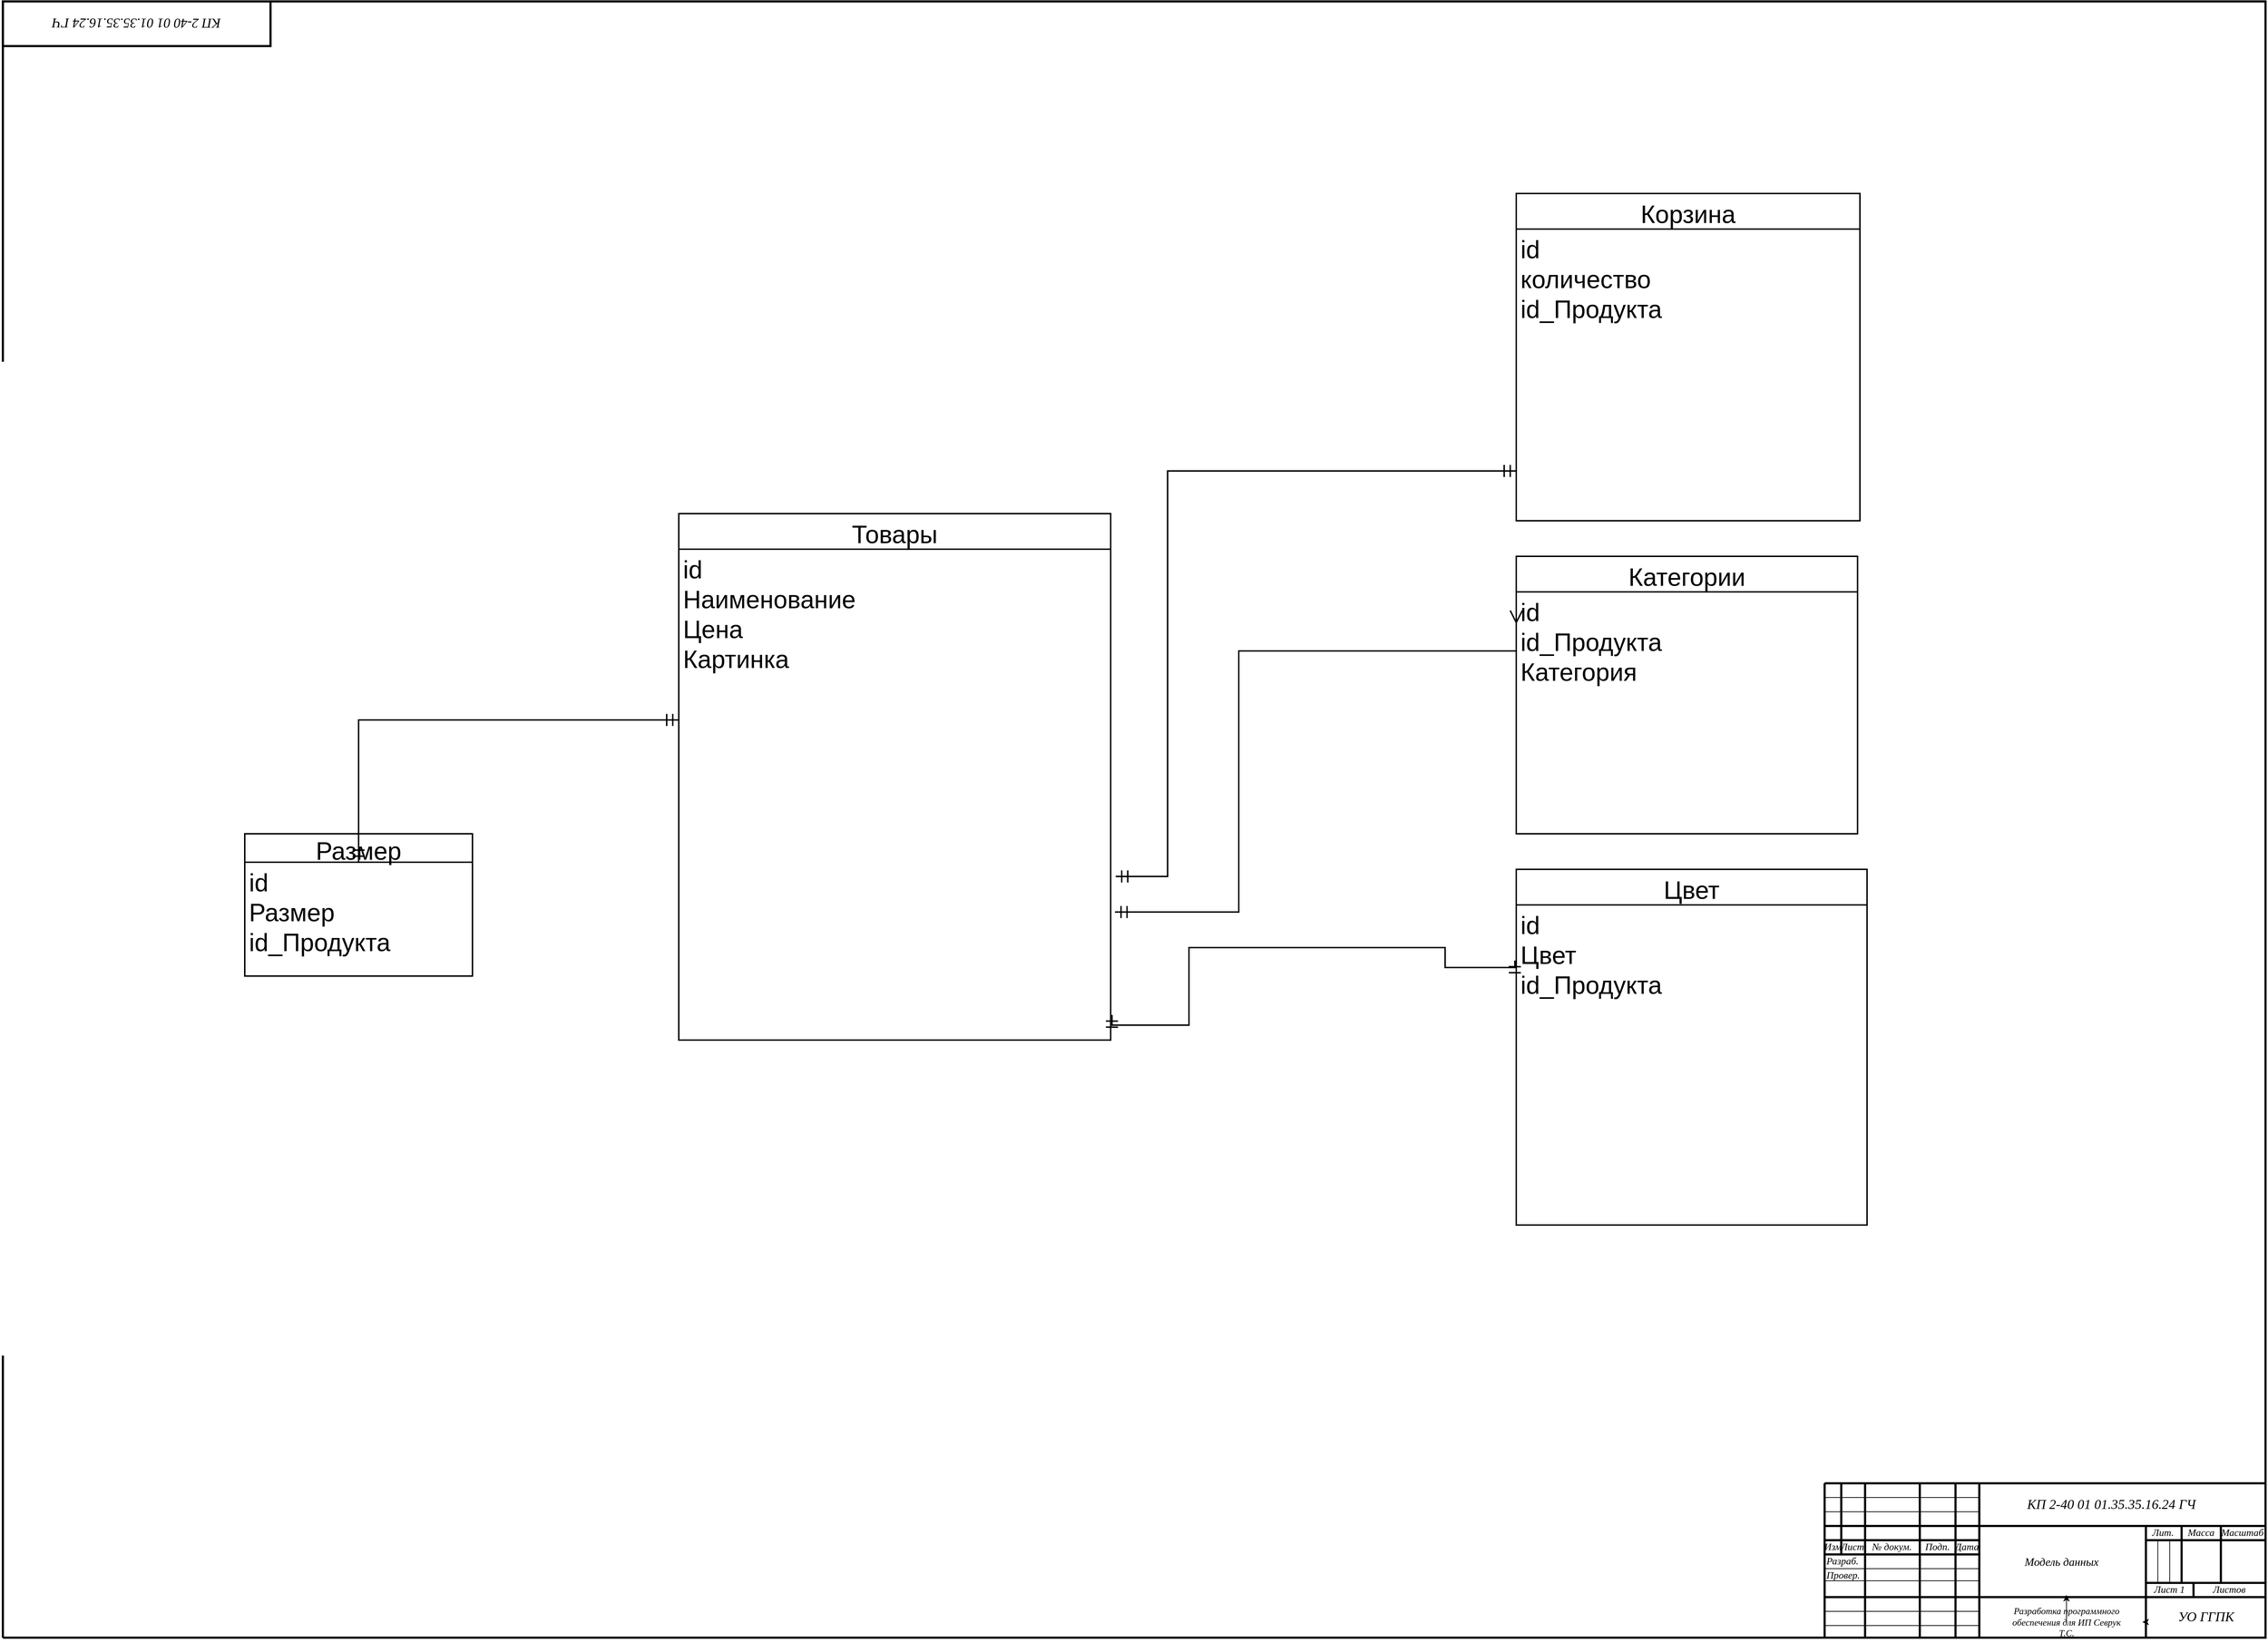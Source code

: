 <mxfile version="24.0.0" type="device">
  <diagram id="_PEk_CUn_BOVteKDAQKi" name="Page-1">
    <mxGraphModel dx="-2127" dy="-1857" grid="1" gridSize="10" guides="1" tooltips="1" connect="0" arrows="1" fold="1" page="1" pageScale="1" pageWidth="3300" pageHeight="2339" math="0" shadow="0">
      <root>
        <mxCell id="0" />
        <mxCell id="1" parent="0" />
        <mxCell id="5gEw2VkLYhCX0uYDMpLy-138" value="" style="verticalAlign=middle;align=center;vsdxID=1;fillColor=none;gradientColor=none;shape=stencil(nZBLDoAgDERP0z3SIyjew0SURgSD+Lu9kMZoXLhwN9O+tukAlrNpJg1SzDH4QW/URgNYgZTkjA4UkwJUgGXng+6DX1zLfmoymdXo17xh5zmRJ6Q42BWCfc2oJfdAr+Yv+AP9Cb7OJ3H/2JG1HNGz/84klThPVCc=);strokeColor=#000000;strokeWidth=3;labelBackgroundColor=none;rounded=0;html=1;whiteSpace=wrap;movable=0;resizable=0;rotatable=0;deletable=0;editable=0;locked=1;connectable=0;" parent="1" vertex="1">
          <mxGeometry x="3400.06" y="2360" width="3179.94" height="2300" as="geometry" />
        </mxCell>
        <mxCell id="5gEw2VkLYhCX0uYDMpLy-129" value="" style="group" parent="1" vertex="1" connectable="0">
          <mxGeometry x="5957" y="4429" width="623" height="237" as="geometry" />
        </mxCell>
        <mxCell id="5gEw2VkLYhCX0uYDMpLy-47" value="&lt;p style=&quot;margin-left: 0 ; margin-right: 0 ; margin-top: 17px ; margin-bottom: 0px ; text-indent: 0 ; direction: ltr&quot;&gt;&lt;font style=&quot;font-size: 19px ; font-family: &amp;quot;isocpeur&amp;quot; ; color: #000000 ; direction: ltr ; letter-spacing: 0px ; line-height: 120% ; opacity: 1&quot;&gt;&lt;i&gt;КП 2-40 01 01&lt;/i&gt;&lt;/font&gt;&lt;font style=&quot;font-size: 19px ; font-family: &amp;quot;isocpeur&amp;quot; ; color: #000000 ; direction: ltr ; letter-spacing: 0px ; line-height: 120% ; opacity: 1&quot;&gt;&lt;i&gt;.3&lt;/i&gt;&lt;/font&gt;&lt;font style=&quot;font-size: 19px ; font-family: &amp;quot;isocpeur&amp;quot; ; color: #000000 ; direction: ltr ; letter-spacing: 0px ; line-height: 120% ; opacity: 1&quot;&gt;&lt;i&gt;5&lt;/i&gt;&lt;/font&gt;&lt;font style=&quot;font-size: 19px ; font-family: &amp;quot;isocpeur&amp;quot; ; color: #000000 ; direction: ltr ; letter-spacing: 0px ; line-height: 120% ; opacity: 1&quot;&gt;&lt;i&gt;.35&lt;/i&gt;&lt;/font&gt;&lt;font style=&quot;font-size: 19px ; font-family: &amp;quot;isocpeur&amp;quot; ; color: #000000 ; direction: ltr ; letter-spacing: 0px ; line-height: 120% ; opacity: 1&quot;&gt;&lt;i&gt;.16&lt;/i&gt;&lt;/font&gt;&lt;font style=&quot;font-size: 19px ; font-family: &amp;quot;isocpeur&amp;quot; ; color: #000000 ; direction: ltr ; letter-spacing: 0px ; line-height: 120% ; opacity: 1&quot;&gt;&lt;i&gt;.24&lt;/i&gt;&lt;/font&gt;&lt;font style=&quot;font-size: 19px ; font-family: &amp;quot;isocpeur&amp;quot; ; color: #000000 ; direction: ltr ; letter-spacing: 0px ; line-height: 120% ; opacity: 1&quot;&gt;&lt;i&gt;&amp;nbsp;ГЧ&lt;br&gt;&lt;/i&gt;&lt;/font&gt;&lt;/p&gt;" style="verticalAlign=middle;align=center;vsdxID=46;fillColor=none;gradientColor=none;shape=stencil(nZBLDoAgDERP0z3SIyjew0SURgSD+Lu9kMZoXLhwN9O+tukAlrNpJg1SzDH4QW/URgNYgZTkjA4UkwJUgGXng+6DX1zLfmoymdXo17xh5zmRJ6Q42BWCfc2oJfdAr+Yv+AP9Cb7OJ3H/2JG1HNGz/84klThPVCc=);strokeColor=none;labelBackgroundColor=none;rounded=0;html=1;whiteSpace=wrap;" parent="5gEw2VkLYhCX0uYDMpLy-129" vertex="1">
          <mxGeometry x="257.56" y="15" width="296.87" height="40" as="geometry" />
        </mxCell>
        <mxCell id="5gEw2VkLYhCX0uYDMpLy-128" value="" style="group" parent="5gEw2VkLYhCX0uYDMpLy-129" vertex="1" connectable="0">
          <mxGeometry y="14" width="623.0" height="223" as="geometry" />
        </mxCell>
        <mxCell id="5gEw2VkLYhCX0uYDMpLy-5" style="vsdxID=2;edgeStyle=none;startArrow=none;endArrow=none;startSize=5;endSize=5;strokeWidth=3;strokeColor=#000000;spacingTop=0;spacingBottom=0;spacingLeft=0;spacingRight=0;verticalAlign=middle;html=1;labelBackgroundColor=none;rounded=0;" parent="5gEw2VkLYhCX0uYDMpLy-128" edge="1">
          <mxGeometry relative="1" as="geometry">
            <Array as="points" />
            <mxPoint x="3.345" y="216" as="sourcePoint" />
            <mxPoint x="3.345" as="targetPoint" />
          </mxGeometry>
        </mxCell>
        <mxCell id="5gEw2VkLYhCX0uYDMpLy-6" style="vsdxID=3;edgeStyle=none;startArrow=none;endArrow=none;startSize=5;endSize=5;strokeWidth=3;strokeColor=#000000;spacingTop=0;spacingBottom=0;spacingLeft=0;spacingRight=0;verticalAlign=middle;html=1;labelBackgroundColor=none;rounded=0;" parent="5gEw2VkLYhCX0uYDMpLy-128" edge="1">
          <mxGeometry relative="1" as="geometry">
            <mxPoint as="offset" />
            <Array as="points" />
            <mxPoint x="3.345" as="sourcePoint" />
            <mxPoint x="622.164" as="targetPoint" />
          </mxGeometry>
        </mxCell>
        <mxCell id="5gEw2VkLYhCX0uYDMpLy-7" style="vsdxID=4;edgeStyle=none;startArrow=none;endArrow=none;startSize=5;endSize=5;strokeWidth=3;strokeColor=#000000;spacingTop=0;spacingBottom=0;spacingLeft=0;spacingRight=0;verticalAlign=middle;html=1;labelBackgroundColor=none;rounded=0;" parent="5gEw2VkLYhCX0uYDMpLy-128" edge="1">
          <mxGeometry relative="1" as="geometry">
            <mxPoint as="offset" />
            <Array as="points" />
            <mxPoint x="3.345" y="60" as="sourcePoint" />
            <mxPoint x="622.164" y="60" as="targetPoint" />
          </mxGeometry>
        </mxCell>
        <mxCell id="5gEw2VkLYhCX0uYDMpLy-8" value="" style="vsdxID=5;edgeStyle=none;startArrow=none;endArrow=none;startSize=5;endSize=5;strokeWidth=3;strokeColor=#000000;spacingTop=0;spacingBottom=0;spacingLeft=0;spacingRight=0;verticalAlign=middle;html=1;labelBackgroundColor=none;rounded=0;align=center;" parent="5gEw2VkLYhCX0uYDMpLy-128" edge="1">
          <mxGeometry relative="1" as="geometry">
            <mxPoint as="offset" />
            <Array as="points" />
            <mxPoint x="3.345" y="160" as="sourcePoint" />
            <mxPoint x="622.164" y="160" as="targetPoint" />
          </mxGeometry>
        </mxCell>
        <mxCell id="5gEw2VkLYhCX0uYDMpLy-9" style="vsdxID=6;edgeStyle=none;startArrow=none;endArrow=none;startSize=5;endSize=5;strokeWidth=3;strokeColor=#000000;spacingTop=0;spacingBottom=0;spacingLeft=0;spacingRight=0;verticalAlign=middle;html=1;labelBackgroundColor=none;rounded=0;" parent="5gEw2VkLYhCX0uYDMpLy-128" edge="1">
          <mxGeometry relative="1" as="geometry">
            <Array as="points" />
            <mxPoint x="60.209" y="216" as="sourcePoint" />
            <mxPoint x="60.209" as="targetPoint" />
          </mxGeometry>
        </mxCell>
        <mxCell id="5gEw2VkLYhCX0uYDMpLy-10" style="vsdxID=7;edgeStyle=none;startArrow=none;endArrow=none;startSize=5;endSize=5;strokeWidth=3;strokeColor=#000000;spacingTop=0;spacingBottom=0;spacingLeft=0;spacingRight=0;verticalAlign=middle;html=1;labelBackgroundColor=none;rounded=0;" parent="5gEw2VkLYhCX0uYDMpLy-128" edge="1">
          <mxGeometry relative="1" as="geometry">
            <Array as="points" />
            <mxPoint x="137.144" y="216" as="sourcePoint" />
            <mxPoint x="137.144" as="targetPoint" />
          </mxGeometry>
        </mxCell>
        <mxCell id="5gEw2VkLYhCX0uYDMpLy-11" style="vsdxID=8;edgeStyle=none;startArrow=none;endArrow=none;startSize=5;endSize=5;strokeWidth=3;strokeColor=#000000;spacingTop=0;spacingBottom=0;spacingLeft=0;spacingRight=0;verticalAlign=middle;html=1;labelBackgroundColor=none;rounded=0;" parent="5gEw2VkLYhCX0uYDMpLy-128" edge="1">
          <mxGeometry relative="1" as="geometry">
            <Array as="points" />
            <mxPoint x="187.318" y="216" as="sourcePoint" />
            <mxPoint x="187.318" as="targetPoint" />
          </mxGeometry>
        </mxCell>
        <mxCell id="5gEw2VkLYhCX0uYDMpLy-12" style="vsdxID=9;edgeStyle=none;startArrow=none;endArrow=none;startSize=5;endSize=5;strokeWidth=3;strokeColor=#000000;spacingTop=0;spacingBottom=0;spacingLeft=0;spacingRight=0;verticalAlign=middle;html=1;labelBackgroundColor=none;rounded=0;" parent="5gEw2VkLYhCX0uYDMpLy-128" edge="1">
          <mxGeometry relative="1" as="geometry">
            <Array as="points" />
            <mxPoint x="220.768" y="216" as="sourcePoint" />
            <mxPoint x="220.768" as="targetPoint" />
          </mxGeometry>
        </mxCell>
        <mxCell id="5gEw2VkLYhCX0uYDMpLy-13" style="vsdxID=10;edgeStyle=none;startArrow=none;endArrow=none;startSize=5;endSize=5;strokeWidth=3;strokeColor=#000000;spacingTop=0;spacingBottom=0;spacingLeft=0;spacingRight=0;verticalAlign=middle;html=1;labelBackgroundColor=none;rounded=0;" parent="5gEw2VkLYhCX0uYDMpLy-128" edge="1">
          <mxGeometry relative="1" as="geometry">
            <Array as="points" />
            <mxPoint x="454.915" y="216" as="sourcePoint" />
            <mxPoint x="454.915" y="60" as="targetPoint" />
          </mxGeometry>
        </mxCell>
        <mxCell id="5gEw2VkLYhCX0uYDMpLy-14" style="vsdxID=11;edgeStyle=none;startArrow=none;endArrow=none;startSize=5;endSize=5;strokeColor=#000000;spacingTop=0;spacingBottom=0;spacingLeft=0;spacingRight=0;verticalAlign=middle;html=1;labelBackgroundColor=none;rounded=0;" parent="5gEw2VkLYhCX0uYDMpLy-128" edge="1">
          <mxGeometry relative="1" as="geometry">
            <Array as="points" />
            <mxPoint x="3.345" y="200" as="sourcePoint" />
            <mxPoint x="220.768" y="200" as="targetPoint" />
          </mxGeometry>
        </mxCell>
        <mxCell id="5gEw2VkLYhCX0uYDMpLy-15" style="vsdxID=12;edgeStyle=none;startArrow=none;endArrow=none;startSize=5;endSize=5;strokeColor=#000000;spacingTop=0;spacingBottom=0;spacingLeft=0;spacingRight=0;verticalAlign=middle;html=1;labelBackgroundColor=none;rounded=0;" parent="5gEw2VkLYhCX0uYDMpLy-128" edge="1">
          <mxGeometry relative="1" as="geometry">
            <Array as="points" />
            <mxPoint x="3.345" y="180" as="sourcePoint" />
            <mxPoint x="220.768" y="180" as="targetPoint" />
          </mxGeometry>
        </mxCell>
        <mxCell id="5gEw2VkLYhCX0uYDMpLy-16" style="vsdxID=13;edgeStyle=none;startArrow=none;endArrow=none;startSize=5;endSize=5;strokeColor=#000000;spacingTop=0;spacingBottom=0;spacingLeft=0;spacingRight=0;verticalAlign=middle;html=1;labelBackgroundColor=none;rounded=0;entryX=-0.001;entryY=0.789;entryDx=0;entryDy=0;entryPerimeter=0;" parent="5gEw2VkLYhCX0uYDMpLy-128" target="5gEw2VkLYhCX0uYDMpLy-51" edge="1">
          <mxGeometry relative="1" as="geometry">
            <Array as="points" />
            <mxPoint x="4.181" y="137" as="sourcePoint" />
            <mxPoint x="224.949" y="138" as="targetPoint" />
          </mxGeometry>
        </mxCell>
        <mxCell id="5gEw2VkLYhCX0uYDMpLy-17" style="vsdxID=14;edgeStyle=none;startArrow=none;endArrow=none;startSize=5;endSize=5;strokeColor=#000000;spacingTop=0;spacingBottom=0;spacingLeft=0;spacingRight=0;verticalAlign=middle;html=1;labelBackgroundColor=none;rounded=0;" parent="5gEw2VkLYhCX0uYDMpLy-128" edge="1">
          <mxGeometry relative="1" as="geometry">
            <Array as="points" />
            <mxPoint x="3.345" y="120" as="sourcePoint" />
            <mxPoint x="220.768" y="120" as="targetPoint" />
          </mxGeometry>
        </mxCell>
        <mxCell id="5gEw2VkLYhCX0uYDMpLy-18" style="vsdxID=15;edgeStyle=none;startArrow=none;endArrow=none;startSize=5;endSize=5;strokeWidth=3;strokeColor=#000000;spacingTop=0;spacingBottom=0;spacingLeft=0;spacingRight=0;verticalAlign=middle;html=1;labelBackgroundColor=none;rounded=0;" parent="5gEw2VkLYhCX0uYDMpLy-128" edge="1">
          <mxGeometry relative="1" as="geometry">
            <Array as="points" />
            <mxPoint x="3.345" y="100" as="sourcePoint" />
            <mxPoint x="220.768" y="100" as="targetPoint" />
          </mxGeometry>
        </mxCell>
        <mxCell id="5gEw2VkLYhCX0uYDMpLy-19" style="vsdxID=16;edgeStyle=none;startArrow=none;endArrow=none;startSize=5;endSize=5;strokeWidth=3;strokeColor=#000000;spacingTop=0;spacingBottom=0;spacingLeft=0;spacingRight=0;verticalAlign=middle;html=1;labelBackgroundColor=none;rounded=0;" parent="5gEw2VkLYhCX0uYDMpLy-128" edge="1">
          <mxGeometry relative="1" as="geometry">
            <Array as="points" />
            <mxPoint x="3.345" y="80" as="sourcePoint" />
            <mxPoint x="220.768" y="80" as="targetPoint" />
          </mxGeometry>
        </mxCell>
        <mxCell id="5gEw2VkLYhCX0uYDMpLy-20" style="vsdxID=17;edgeStyle=none;startArrow=none;endArrow=none;startSize=5;endSize=5;strokeColor=#000000;spacingTop=0;spacingBottom=0;spacingLeft=0;spacingRight=0;verticalAlign=middle;html=1;labelBackgroundColor=none;rounded=0;" parent="5gEw2VkLYhCX0uYDMpLy-128" edge="1">
          <mxGeometry relative="1" as="geometry">
            <Array as="points" />
            <mxPoint x="3.345" y="40" as="sourcePoint" />
            <mxPoint x="220.768" y="40" as="targetPoint" />
          </mxGeometry>
        </mxCell>
        <mxCell id="5gEw2VkLYhCX0uYDMpLy-21" style="vsdxID=18;edgeStyle=none;startArrow=none;endArrow=none;startSize=5;endSize=5;strokeColor=#000000;spacingTop=0;spacingBottom=0;spacingLeft=0;spacingRight=0;verticalAlign=middle;html=1;labelBackgroundColor=none;rounded=0;" parent="5gEw2VkLYhCX0uYDMpLy-128" edge="1">
          <mxGeometry relative="1" as="geometry">
            <Array as="points" />
            <mxPoint x="3.345" y="20" as="sourcePoint" />
            <mxPoint x="220.768" y="20" as="targetPoint" />
          </mxGeometry>
        </mxCell>
        <mxCell id="5gEw2VkLYhCX0uYDMpLy-22" style="vsdxID=19;edgeStyle=none;startArrow=none;endArrow=none;startSize=5;endSize=5;strokeWidth=3;strokeColor=#000000;spacingTop=0;spacingBottom=0;spacingLeft=0;spacingRight=0;verticalAlign=middle;html=1;labelBackgroundColor=none;rounded=0;" parent="5gEw2VkLYhCX0uYDMpLy-128" edge="1">
          <mxGeometry relative="1" as="geometry">
            <Array as="points" />
            <mxPoint x="26.76" as="sourcePoint" />
            <mxPoint x="26.76" y="100" as="targetPoint" />
          </mxGeometry>
        </mxCell>
        <mxCell id="5gEw2VkLYhCX0uYDMpLy-23" style="vsdxID=20;edgeStyle=none;startArrow=none;endArrow=none;startSize=5;endSize=5;strokeWidth=3;strokeColor=#000000;spacingTop=0;spacingBottom=0;spacingLeft=0;spacingRight=0;verticalAlign=middle;html=1;labelBackgroundColor=none;rounded=0;" parent="5gEw2VkLYhCX0uYDMpLy-128" edge="1">
          <mxGeometry relative="1" as="geometry">
            <mxPoint as="offset" />
            <Array as="points" />
            <mxPoint x="454.915" y="140" as="sourcePoint" />
            <mxPoint x="622.164" y="140" as="targetPoint" />
          </mxGeometry>
        </mxCell>
        <mxCell id="5gEw2VkLYhCX0uYDMpLy-24" style="vsdxID=21;edgeStyle=none;startArrow=none;endArrow=none;startSize=5;endSize=5;strokeWidth=3;strokeColor=#000000;spacingTop=0;spacingBottom=0;spacingLeft=0;spacingRight=0;verticalAlign=middle;html=1;labelBackgroundColor=none;rounded=0;" parent="5gEw2VkLYhCX0uYDMpLy-128" edge="1">
          <mxGeometry relative="1" as="geometry">
            <mxPoint as="offset" />
            <Array as="points" />
            <mxPoint x="454.915" y="80" as="sourcePoint" />
            <mxPoint x="622.164" y="80" as="targetPoint" />
          </mxGeometry>
        </mxCell>
        <mxCell id="5gEw2VkLYhCX0uYDMpLy-25" style="vsdxID=22;edgeStyle=none;startArrow=none;endArrow=none;startSize=5;endSize=5;strokeColor=#000000;spacingTop=0;spacingBottom=0;spacingLeft=0;spacingRight=0;verticalAlign=middle;html=1;labelBackgroundColor=none;rounded=0;" parent="5gEw2VkLYhCX0uYDMpLy-128" edge="1">
          <mxGeometry relative="1" as="geometry">
            <Array as="points" />
            <mxPoint x="471.64" y="80" as="sourcePoint" />
            <mxPoint x="471.64" y="140" as="targetPoint" />
          </mxGeometry>
        </mxCell>
        <mxCell id="5gEw2VkLYhCX0uYDMpLy-26" style="vsdxID=23;edgeStyle=none;startArrow=none;endArrow=none;startSize=5;endSize=5;strokeColor=#000000;spacingTop=0;spacingBottom=0;spacingLeft=0;spacingRight=0;verticalAlign=middle;html=1;labelBackgroundColor=none;rounded=0;" parent="5gEw2VkLYhCX0uYDMpLy-128" edge="1">
          <mxGeometry relative="1" as="geometry">
            <Array as="points" />
            <mxPoint x="488.365" y="80" as="sourcePoint" />
            <mxPoint x="488.365" y="140" as="targetPoint" />
          </mxGeometry>
        </mxCell>
        <mxCell id="5gEw2VkLYhCX0uYDMpLy-27" style="vsdxID=24;edgeStyle=none;startArrow=none;endArrow=none;startSize=5;endSize=5;strokeWidth=3;strokeColor=#000000;spacingTop=0;spacingBottom=0;spacingLeft=0;spacingRight=0;verticalAlign=middle;html=1;labelBackgroundColor=none;rounded=0;" parent="5gEw2VkLYhCX0uYDMpLy-128" edge="1">
          <mxGeometry relative="1" as="geometry">
            <Array as="points" />
            <mxPoint x="505.09" y="60" as="sourcePoint" />
            <mxPoint x="505.09" y="140" as="targetPoint" />
          </mxGeometry>
        </mxCell>
        <mxCell id="5gEw2VkLYhCX0uYDMpLy-28" style="vsdxID=25;edgeStyle=none;startArrow=none;endArrow=none;startSize=5;endSize=5;strokeWidth=3;strokeColor=#000000;spacingTop=0;spacingBottom=0;spacingLeft=0;spacingRight=0;verticalAlign=middle;html=1;labelBackgroundColor=none;rounded=0;" parent="5gEw2VkLYhCX0uYDMpLy-128" edge="1">
          <mxGeometry relative="1" as="geometry">
            <Array as="points" />
            <mxPoint x="560.282" y="60" as="sourcePoint" />
            <mxPoint x="560.282" y="140" as="targetPoint" />
          </mxGeometry>
        </mxCell>
        <mxCell id="5gEw2VkLYhCX0uYDMpLy-29" style="vsdxID=26;edgeStyle=none;startArrow=none;endArrow=none;startSize=5;endSize=5;strokeWidth=3;strokeColor=#000000;spacingTop=0;spacingBottom=0;spacingLeft=0;spacingRight=0;verticalAlign=middle;html=1;labelBackgroundColor=none;rounded=0;" parent="5gEw2VkLYhCX0uYDMpLy-128" edge="1">
          <mxGeometry relative="1" as="geometry">
            <Array as="points" />
            <mxPoint x="521.815" y="140" as="sourcePoint" />
            <mxPoint x="521.815" y="160" as="targetPoint" />
          </mxGeometry>
        </mxCell>
        <mxCell id="5gEw2VkLYhCX0uYDMpLy-30" value="&lt;p style=&quot;margin-left: 0 ; margin-right: 0 ; margin-top: 0px ; margin-bottom: 0px ; text-indent: 0 ; direction: ltr&quot;&gt;&lt;font style=&quot;font-size: 14px ; font-family: &amp;#34;isocpeur&amp;#34; ; color: #000000 ; direction: ltr ; letter-spacing: 0px ; line-height: 120% ; opacity: 1&quot;&gt;&lt;i&gt;&lt;br&gt;&lt;/i&gt;&lt;/font&gt;&lt;/p&gt;" style="verticalAlign=middle;align=left;vsdxID=27;fillColor=none;gradientColor=none;strokeColor=none;labelBackgroundColor=none;rounded=0;html=1;whiteSpace=wrap;" parent="5gEw2VkLYhCX0uYDMpLy-128" vertex="1">
          <mxGeometry x="0.836" y="181" width="66.063" height="19" as="geometry" />
        </mxCell>
        <mxCell id="5gEw2VkLYhCX0uYDMpLy-31" value="&lt;p style=&quot;margin-left: 0 ; margin-right: 0 ; margin-top: 0px ; margin-bottom: 0px ; text-indent: 0 ; direction: ltr&quot;&gt;&lt;font style=&quot;font-size: 14px ; font-family: &amp;#34;isocpeur&amp;#34; ; color: #000000 ; direction: ltr ; letter-spacing: 0px ; line-height: 120% ; opacity: 1&quot;&gt;&lt;i&gt;&lt;br&gt;&lt;/i&gt;&lt;/font&gt;&lt;/p&gt;" style="verticalAlign=middle;align=left;vsdxID=28;fillColor=none;gradientColor=none;strokeColor=none;labelBackgroundColor=none;rounded=0;html=1;whiteSpace=wrap;" parent="5gEw2VkLYhCX0uYDMpLy-128" vertex="1">
          <mxGeometry x="0.836" y="200" width="54.356" height="19" as="geometry" />
        </mxCell>
        <mxCell id="5gEw2VkLYhCX0uYDMpLy-32" value="&lt;p style=&quot;margin-left: 0 ; margin-right: 0 ; margin-top: 0px ; margin-bottom: 0px ; text-indent: 0 ; direction: ltr&quot;&gt;&lt;font style=&quot;font-size: 14px ; font-family: &amp;#34;isocpeur&amp;#34; ; color: #000000 ; direction: ltr ; letter-spacing: 0px ; line-height: 120% ; opacity: 1&quot;&gt;&lt;i&gt;&lt;br&gt;&lt;/i&gt;&lt;/font&gt;&lt;/p&gt;" style="verticalAlign=middle;align=left;vsdxID=29;fillColor=none;gradientColor=none;strokeColor=none;labelBackgroundColor=none;rounded=0;html=1;whiteSpace=wrap;" parent="5gEw2VkLYhCX0uYDMpLy-128" vertex="1">
          <mxGeometry y="139" width="63.554" height="18" as="geometry" />
        </mxCell>
        <mxCell id="5gEw2VkLYhCX0uYDMpLy-33" value="&lt;p style=&quot;align:left;margin-left:0;margin-right:0;margin-top:0px;margin-bottom:0px;text-indent:0;valign:middle;direction:ltr;&quot;&gt;&lt;font style=&quot;font-size:14px;font-family:ISOCPEUR;color:#000000;direction:ltr;letter-spacing:0px;line-height:120%;opacity:1&quot;&gt;&lt;i&gt;Провер.&lt;br/&gt;&lt;/i&gt;&lt;/font&gt;&lt;/p&gt;" style="verticalAlign=middle;align=left;vsdxID=30;fillColor=none;gradientColor=none;strokeColor=none;labelBackgroundColor=none;rounded=0;html=1;whiteSpace=wrap;" parent="5gEw2VkLYhCX0uYDMpLy-128" vertex="1">
          <mxGeometry x="4.181" y="120" width="57.701" height="19" as="geometry" />
        </mxCell>
        <mxCell id="5gEw2VkLYhCX0uYDMpLy-34" value="&lt;p style=&quot;align:left;margin-left:0;margin-right:0;margin-top:0px;margin-bottom:0px;text-indent:0;valign:middle;direction:ltr;&quot;&gt;&lt;font style=&quot;font-size:14px;font-family:ISOCPEUR;color:#000000;direction:ltr;letter-spacing:0px;line-height:120%;opacity:1&quot;&gt;&lt;i&gt;Разраб.&lt;br/&gt;&lt;/i&gt;&lt;/font&gt;&lt;/p&gt;" style="verticalAlign=middle;align=left;vsdxID=31;fillColor=none;gradientColor=none;strokeColor=none;labelBackgroundColor=none;rounded=0;html=1;whiteSpace=wrap;" parent="5gEw2VkLYhCX0uYDMpLy-128" vertex="1">
          <mxGeometry x="4.181" y="101" width="57.701" height="17" as="geometry" />
        </mxCell>
        <mxCell id="5gEw2VkLYhCX0uYDMpLy-35" value="&lt;p style=&quot;align:center;margin-left:0;margin-right:0;margin-top:0px;margin-bottom:0px;text-indent:0;valign:middle;direction:ltr;&quot;&gt;&lt;font style=&quot;font-size:14px;font-family:ISOCPEUR;color:#000000;direction:ltr;letter-spacing:0px;line-height:120%;opacity:1&quot;&gt;&lt;i&gt;Изм&lt;br/&gt;&lt;/i&gt;&lt;/font&gt;&lt;/p&gt;" style="verticalAlign=middle;align=center;vsdxID=32;fillColor=none;gradientColor=none;strokeColor=none;labelBackgroundColor=none;rounded=0;html=1;whiteSpace=wrap;" parent="5gEw2VkLYhCX0uYDMpLy-128" vertex="1">
          <mxGeometry y="81" width="30.105" height="17" as="geometry" />
        </mxCell>
        <mxCell id="5gEw2VkLYhCX0uYDMpLy-36" value="&lt;p style=&quot;align:center;margin-left:0;margin-right:0;margin-top:0px;margin-bottom:0px;text-indent:0;valign:middle;direction:ltr;&quot;&gt;&lt;font style=&quot;font-size:14px;font-family:ISOCPEUR;color:#000000;direction:ltr;letter-spacing:0px;line-height:120%;opacity:1&quot;&gt;&lt;i&gt;Лист&lt;br/&gt;&lt;/i&gt;&lt;/font&gt;&lt;/p&gt;" style="verticalAlign=middle;align=center;vsdxID=33;fillColor=none;gradientColor=none;strokeColor=none;labelBackgroundColor=none;rounded=0;html=1;whiteSpace=wrap;" parent="5gEw2VkLYhCX0uYDMpLy-128" vertex="1">
          <mxGeometry x="25.087" y="81" width="35.122" height="17" as="geometry" />
        </mxCell>
        <mxCell id="5gEw2VkLYhCX0uYDMpLy-37" value="&lt;p style=&quot;align:center;margin-left:0;margin-right:0;margin-top:0px;margin-bottom:0px;text-indent:0;valign:middle;direction:ltr;&quot;&gt;&lt;font style=&quot;font-size:14px;font-family:ISOCPEUR;color:#000000;direction:ltr;letter-spacing:0px;line-height:120%;opacity:1&quot;&gt;&lt;i&gt;№ докум.&lt;br/&gt;&lt;/i&gt;&lt;/font&gt;&lt;/p&gt;" style="verticalAlign=middle;align=center;vsdxID=34;fillColor=none;gradientColor=none;strokeColor=none;labelBackgroundColor=none;rounded=0;html=1;whiteSpace=wrap;" parent="5gEw2VkLYhCX0uYDMpLy-128" vertex="1">
          <mxGeometry x="61.046" y="81" width="73.589" height="17" as="geometry" />
        </mxCell>
        <mxCell id="5gEw2VkLYhCX0uYDMpLy-38" value="&lt;p style=&quot;align:center;margin-left:0;margin-right:0;margin-top:0px;margin-bottom:0px;text-indent:0;valign:middle;direction:ltr;&quot;&gt;&lt;font style=&quot;font-size:14px;font-family:ISOCPEUR;color:#000000;direction:ltr;letter-spacing:0px;line-height:120%;opacity:1&quot;&gt;&lt;i&gt;Подп.&lt;br/&gt;&lt;/i&gt;&lt;/font&gt;&lt;/p&gt;" style="verticalAlign=middle;align=center;vsdxID=35;fillColor=none;gradientColor=none;strokeColor=none;labelBackgroundColor=none;rounded=0;html=1;whiteSpace=wrap;" parent="5gEw2VkLYhCX0uYDMpLy-128" vertex="1">
          <mxGeometry x="137.98" y="81" width="47.666" height="17" as="geometry" />
        </mxCell>
        <mxCell id="5gEw2VkLYhCX0uYDMpLy-39" value="&lt;p style=&quot;align:center;margin-left:0;margin-right:0;margin-top:0px;margin-bottom:0px;text-indent:0;valign:middle;direction:ltr;&quot;&gt;&lt;font style=&quot;font-size:14px;font-family:ISOCPEUR;color:#000000;direction:ltr;letter-spacing:0px;line-height:120%;opacity:1&quot;&gt;&lt;i&gt;Дата&lt;br/&gt;&lt;/i&gt;&lt;/font&gt;&lt;/p&gt;" style="verticalAlign=middle;align=center;vsdxID=36;fillColor=none;gradientColor=none;strokeColor=none;labelBackgroundColor=none;rounded=0;html=1;whiteSpace=wrap;" parent="5gEw2VkLYhCX0uYDMpLy-128" vertex="1">
          <mxGeometry x="185.646" y="81" width="35.122" height="17" as="geometry" />
        </mxCell>
        <mxCell id="5gEw2VkLYhCX0uYDMpLy-40" value="&lt;p style=&quot;align:center;margin-left:0;margin-right:0;margin-top:0px;margin-bottom:0px;text-indent:0;valign:middle;direction:ltr;&quot;&gt;&lt;font style=&quot;font-size:14px;font-family:ISOCPEUR;color:#000000;direction:ltr;letter-spacing:0px;line-height:120%;opacity:1&quot;&gt;&lt;i&gt;Лит.&lt;br/&gt;&lt;/i&gt;&lt;/font&gt;&lt;/p&gt;" style="verticalAlign=middle;align=center;vsdxID=37;fillColor=none;gradientColor=none;strokeColor=none;labelBackgroundColor=none;rounded=0;html=1;whiteSpace=wrap;" parent="5gEw2VkLYhCX0uYDMpLy-128" vertex="1">
          <mxGeometry x="454.915" y="61" width="47.666" height="17" as="geometry" />
        </mxCell>
        <mxCell id="5gEw2VkLYhCX0uYDMpLy-41" value="&lt;p style=&quot;align:center;margin-left:0;margin-right:0;margin-top:0px;margin-bottom:0px;text-indent:0;valign:middle;direction:ltr;&quot;&gt;&lt;font style=&quot;font-size:14px;font-family:ISOCPEUR;color:#000000;direction:ltr;letter-spacing:0px;line-height:120%;opacity:1&quot;&gt;&lt;i&gt;Масса&lt;br/&gt;&lt;/i&gt;&lt;/font&gt;&lt;/p&gt;" style="verticalAlign=middle;align=center;vsdxID=38;fillColor=none;gradientColor=none;strokeColor=none;labelBackgroundColor=none;rounded=0;html=1;whiteSpace=wrap;" parent="5gEw2VkLYhCX0uYDMpLy-128" vertex="1">
          <mxGeometry x="505.926" y="61" width="52.683" height="17" as="geometry" />
        </mxCell>
        <mxCell id="5gEw2VkLYhCX0uYDMpLy-42" value="&lt;p style=&quot;align:center;margin-left:0;margin-right:0;margin-top:0px;margin-bottom:0px;text-indent:0;valign:middle;direction:ltr;&quot;&gt;&lt;font style=&quot;font-size:14px;font-family:ISOCPEUR;color:#000000;direction:ltr;letter-spacing:0px;line-height:120%;opacity:1&quot;&gt;&lt;i&gt;Масштаб&lt;br/&gt;&lt;/i&gt;&lt;/font&gt;&lt;/p&gt;" style="verticalAlign=middle;align=center;vsdxID=39;fillColor=none;gradientColor=none;strokeColor=none;labelBackgroundColor=none;rounded=0;html=1;whiteSpace=wrap;" parent="5gEw2VkLYhCX0uYDMpLy-128" vertex="1">
          <mxGeometry x="561.118" y="61" width="59.373" height="17" as="geometry" />
        </mxCell>
        <mxCell id="5gEw2VkLYhCX0uYDMpLy-43" value="&lt;p style=&quot;align:center;margin-left:0;margin-right:0;margin-top:0px;margin-bottom:0px;text-indent:0;valign:middle;direction:ltr;&quot;&gt;&lt;font style=&quot;font-size:14px;font-family:ISOCPEUR;color:#000000;direction:ltr;letter-spacing:0px;line-height:120%;opacity:1&quot;&gt;&lt;i&gt;Листов &lt;br/&gt;&lt;/i&gt;&lt;/font&gt;&lt;/p&gt;" style="verticalAlign=middle;align=center;vsdxID=40;fillColor=none;gradientColor=none;strokeColor=none;labelBackgroundColor=none;rounded=0;html=1;whiteSpace=wrap;" parent="5gEw2VkLYhCX0uYDMpLy-128" vertex="1">
          <mxGeometry x="522.651" y="141" width="97.84" height="17" as="geometry" />
        </mxCell>
        <mxCell id="5gEw2VkLYhCX0uYDMpLy-44" value="&lt;p style=&quot;align:center;margin-left:0;margin-right:0;margin-top:0px;margin-bottom:0px;text-indent:0;valign:middle;direction:ltr;&quot;&gt;&lt;font style=&quot;font-size:14px;font-family:ISOCPEUR;color:#000000;direction:ltr;letter-spacing:0px;line-height:120%;opacity:1&quot;&gt;&lt;i&gt;Лист 1&lt;br/&gt;&lt;/i&gt;&lt;/font&gt;&lt;/p&gt;" style="verticalAlign=middle;align=center;vsdxID=41;fillColor=none;gradientColor=none;strokeColor=none;labelBackgroundColor=none;rounded=0;html=1;whiteSpace=wrap;" parent="5gEw2VkLYhCX0uYDMpLy-128" vertex="1">
          <mxGeometry x="455.752" y="141" width="63.554" height="17" as="geometry" />
        </mxCell>
        <mxCell id="5gEw2VkLYhCX0uYDMpLy-45" value="&lt;p style=&quot;margin-left: 0 ; margin-right: 0 ; margin-top: 0px ; margin-bottom: 0px ; text-indent: 0 ; direction: ltr&quot;&gt;&lt;font style=&quot;font-size: 14px ; font-family: &amp;quot;isocpeur&amp;quot; ; color: #000000 ; direction: ltr ; letter-spacing: 0px ; line-height: 120% ; opacity: 1&quot;&gt;&lt;i&gt;&lt;br&gt;&lt;/i&gt;&lt;/font&gt;&lt;/p&gt;" style="verticalAlign=middle;align=left;vsdxID=44;fillColor=none;gradientColor=none;shape=stencil(nZBLDoAgDERP0z3SIyjew0SURgSD+Lu9kMZoXLhwN9O+tukAlrNpJg1SzDH4QW/URgNYgZTkjA4UkwJUgGXng+6DX1zLfmoymdXo17xh5zmRJ6Q42BWCfc2oJfdAr+Yv+AP9Cb7OJ3H/2JG1HNGz/84klThPVCc=);strokeColor=none;labelBackgroundColor=none;rounded=0;html=1;whiteSpace=wrap;" parent="5gEw2VkLYhCX0uYDMpLy-128" vertex="1">
          <mxGeometry x="62.718" y="116" width="115.401" height="28" as="geometry" />
        </mxCell>
        <mxCell id="5gEw2VkLYhCX0uYDMpLy-46" value="&lt;p style=&quot;margin-left: 0 ; margin-right: 0 ; margin-top: 0px ; margin-bottom: 0px ; text-indent: 0 ; direction: ltr&quot;&gt;&lt;font face=&quot;isocpeur&quot;&gt;&lt;span style=&quot;font-size: 14px;&quot;&gt;&lt;i&gt;&lt;br&gt;&lt;/i&gt;&lt;/span&gt;&lt;/font&gt;&lt;/p&gt;" style="verticalAlign=middle;align=left;vsdxID=45;fillColor=none;gradientColor=none;shape=stencil(nZBLDoAgDERP0z3SIyjew0SURgSD+Lu9kMZoXLhwN9O+tukAlrNpJg1SzDH4QW/URgNYgZTkjA4UkwJUgGXng+6DX1zLfmoymdXo17xh5zmRJ6Q42BWCfc2oJfdAr+Yv+AP9Cb7OJ3H/2JG1HNGz/84klThPVCc=);strokeColor=none;labelBackgroundColor=none;rounded=0;html=1;whiteSpace=wrap;" parent="5gEw2VkLYhCX0uYDMpLy-128" vertex="1">
          <mxGeometry x="62.718" y="97" width="71.917" height="28" as="geometry" />
        </mxCell>
        <mxCell id="5gEw2VkLYhCX0uYDMpLy-48" value="&lt;p style=&quot;margin-left: 0 ; margin-right: 0 ; margin-top: 0px ; margin-bottom: 0px ; text-indent: 0 ; direction: ltr&quot;&gt;&lt;font style=&quot;font-size: 14px ; font-family: &amp;#34;isocpeur&amp;#34; ; color: #000000 ; direction: ltr ; letter-spacing: 0px ; line-height: 120% ; opacity: 1&quot;&gt;&lt;i&gt;&lt;br&gt;&lt;/i&gt;&lt;/font&gt;&lt;/p&gt;" style="verticalAlign=middle;align=left;vsdxID=79;fillColor=none;gradientColor=none;shape=stencil(nZBLDoAgDERP0z3SIyjew0SURgSD+Lu9kMZoXLhwN9O+tukAlrNpJg1SzDH4QW/URgNYgZTkjA4UkwJUgGXng+6DX1zLfmoymdXo17xh5zmRJ6Q42BWCfc2oJfdAr+Yv+AP9Cb7OJ3H/2JG1HNGz/84klThPVCc=);strokeColor=none;labelBackgroundColor=none;rounded=0;html=1;whiteSpace=wrap;" parent="5gEw2VkLYhCX0uYDMpLy-128" vertex="1">
          <mxGeometry x="58.537" y="176" width="125.436" height="28" as="geometry" />
        </mxCell>
        <mxCell id="5gEw2VkLYhCX0uYDMpLy-49" value="&lt;p style=&quot;margin-left: 0 ; margin-right: 0 ; margin-top: 0px ; margin-bottom: 0px ; text-indent: 0 ; direction: ltr&quot;&gt;&lt;font style=&quot;font-size: 14px ; font-family: &amp;#34;isocpeur&amp;#34; ; color: #000000 ; direction: ltr ; letter-spacing: 0px ; line-height: 120% ; opacity: 1&quot;&gt;&lt;i&gt;&lt;br&gt;&lt;/i&gt;&lt;/font&gt;&lt;/p&gt;" style="verticalAlign=middle;align=left;vsdxID=81;fillColor=none;gradientColor=none;shape=stencil(nZBLDoAgDERP0z3SIyjew0SURgSD+Lu9kMZoXLhwN9O+tukAlrNpJg1SzDH4QW/URgNYgZTkjA4UkwJUgGXng+6DX1zLfmoymdXo17xh5zmRJ6Q42BWCfc2oJfdAr+Yv+AP9Cb7OJ3H/2JG1HNGz/84klThPVCc=);strokeColor=none;labelBackgroundColor=none;rounded=0;html=1;whiteSpace=wrap;" parent="5gEw2VkLYhCX0uYDMpLy-128" vertex="1">
          <mxGeometry x="57.701" y="195" width="117.074" height="28" as="geometry" />
        </mxCell>
        <mxCell id="Jy05K-5VUKGtNTGPZaeV-3" style="edgeStyle=orthogonalEdgeStyle;rounded=0;orthogonalLoop=1;jettySize=auto;html=1;" edge="1" parent="5gEw2VkLYhCX0uYDMpLy-128" source="5gEw2VkLYhCX0uYDMpLy-50" target="pFVczQF4dQolvL2ULzKl-30">
          <mxGeometry relative="1" as="geometry" />
        </mxCell>
        <mxCell id="5gEw2VkLYhCX0uYDMpLy-50" value="&lt;p style=&quot;align:center;margin-left:0;margin-right:0;margin-top:0px;margin-bottom:0px;text-indent:0;valign:middle;direction:ltr;&quot;&gt;&lt;font style=&quot;font-size:19px;font-family:ISOCPEUR;color:#000000;direction:ltr;letter-spacing:0px;line-height:120%;opacity:1&quot;&gt;&lt;i&gt;УО ГГПК&lt;br/&gt;&lt;/i&gt;&lt;/font&gt;&lt;/p&gt;" style="verticalAlign=middle;align=center;vsdxID=48;fillColor=none;gradientColor=none;strokeColor=none;labelBackgroundColor=none;rounded=0;html=1;whiteSpace=wrap;" parent="5gEw2VkLYhCX0uYDMpLy-128" vertex="1">
          <mxGeometry x="455.752" y="159" width="167.248" height="57" as="geometry" />
        </mxCell>
        <mxCell id="5gEw2VkLYhCX0uYDMpLy-51" value="&lt;font style=&quot;font-size: 16px ; font-family: &amp;quot;isocpeur&amp;quot; ; color: #000000 ; direction: ltr ; letter-spacing: 0px ; line-height: 120% ; opacity: 1&quot;&gt;&lt;i&gt;Модель данных&lt;br&gt;&lt;/i&gt;&lt;/font&gt;" style="verticalAlign=middle;align=center;vsdxID=43;fillColor=none;gradientColor=none;shape=stencil(nZBLDoAgDERP0z3SIyjew0SURgSD+Lu9kMZoXLhwN9O+tukAlrNpJg1SzDH4QW/URgNYgZTkjA4UkwJUgGXng+6DX1zLfmoymdXo17xh5zmRJ6Q42BWCfc2oJfdAr+Yv+AP9Cb7OJ3H/2JG1HNGz/84klThPVCc=);strokeColor=none;labelBackgroundColor=none;rounded=0;html=1;whiteSpace=wrap;" parent="5gEw2VkLYhCX0uYDMpLy-128" vertex="1">
          <mxGeometry x="219.932" y="62" width="233.311" height="95" as="geometry" />
        </mxCell>
        <mxCell id="Jy05K-5VUKGtNTGPZaeV-2" value="" style="edgeStyle=orthogonalEdgeStyle;rounded=0;orthogonalLoop=1;jettySize=auto;html=1;" edge="1" parent="5gEw2VkLYhCX0uYDMpLy-128" source="pFVczQF4dQolvL2ULzKl-30" target="5gEw2VkLYhCX0uYDMpLy-51">
          <mxGeometry relative="1" as="geometry" />
        </mxCell>
        <mxCell id="pFVczQF4dQolvL2ULzKl-30" value="&lt;font face=&quot;isocpeur&quot; style=&quot;direction: ltr; line-height: 120%; opacity: 1;&quot;&gt;&lt;i&gt;&lt;div style=&quot;&quot;&gt;Разработка программного обеспечения для ИП Севрук&lt;/div&gt;&lt;div style=&quot;&quot;&gt;Т.С.&lt;/div&gt;&lt;/i&gt;&lt;/font&gt;" style="verticalAlign=middle;align=center;vsdxID=43;fillColor=none;gradientColor=none;shape=stencil(nZBLDoAgDERP0z3SIyjew0SURgSD+Lu9kMZoXLhwN9O+tukAlrNpJg1SzDH4QW/URgNYgZTkjA4UkwJUgGXng+6DX1zLfmoymdXo17xh5zmRJ6Q42BWCfc2oJfdAr+Yv+AP9Cb7OJ3H/2JG1HNGz/84klThPVCc=);strokeColor=none;labelBackgroundColor=none;rounded=0;html=1;whiteSpace=wrap;fontSize=13;" parent="5gEw2VkLYhCX0uYDMpLy-128" vertex="1">
          <mxGeometry x="236.59" y="195" width="213.41" as="geometry" />
        </mxCell>
        <mxCell id="5gEw2VkLYhCX0uYDMpLy-139" value="" style="verticalAlign=middle;align=center;vsdxID=42;fillColor=none;gradientColor=none;shape=stencil(nZBLDoAgDERP0z3SIyjew0SURgSD+Lu9kMZoXLhwN9O+tukAlrNpJg1SzDH4QW/URgNYgZTkjA4UkwJUgGXng+6DX1zLfmoymdXo17xh5zmRJ6Q42BWCfc2oJfdAr+Yv+AP9Cb7OJ3H/2JG1HNGz/84klThPVCc=);strokeColor=#000000;strokeWidth=3;spacingTop=-1;spacingBottom=-1;spacingLeft=-1;spacingRight=-1;labelBackgroundColor=none;rounded=0;html=1;whiteSpace=wrap;" parent="1" vertex="1">
          <mxGeometry x="3400.063" y="2359.996" width="376.117" height="62.773" as="geometry" />
        </mxCell>
        <mxCell id="5gEw2VkLYhCX0uYDMpLy-141" value="&lt;p style=&quot;margin-left: 0 ; margin-right: 0 ; margin-top: 17px ; margin-bottom: 0px ; text-indent: 0 ; direction: ltr&quot;&gt;&lt;font style=&quot;font-size: 19px ; font-family: &amp;quot;isocpeur&amp;quot; ; color: #000000 ; direction: ltr ; letter-spacing: 0px ; line-height: 120% ; opacity: 1&quot;&gt;&lt;i&gt;КП 2-40 01 01&lt;/i&gt;&lt;/font&gt;&lt;font style=&quot;font-size: 19px ; font-family: &amp;quot;isocpeur&amp;quot; ; color: #000000 ; direction: ltr ; letter-spacing: 0px ; line-height: 120% ; opacity: 1&quot;&gt;&lt;i&gt;.3&lt;/i&gt;&lt;/font&gt;&lt;font style=&quot;font-size: 19px ; font-family: &amp;quot;isocpeur&amp;quot; ; color: #000000 ; direction: ltr ; letter-spacing: 0px ; line-height: 120% ; opacity: 1&quot;&gt;&lt;i&gt;5&lt;/i&gt;&lt;/font&gt;&lt;font style=&quot;font-size: 19px ; font-family: &amp;quot;isocpeur&amp;quot; ; color: #000000 ; direction: ltr ; letter-spacing: 0px ; line-height: 120% ; opacity: 1&quot;&gt;&lt;i&gt;.35&lt;/i&gt;&lt;/font&gt;&lt;font style=&quot;font-size: 19px ; font-family: &amp;quot;isocpeur&amp;quot; ; color: #000000 ; direction: ltr ; letter-spacing: 0px ; line-height: 120% ; opacity: 1&quot;&gt;&lt;i&gt;.16.&lt;/i&gt;&lt;/font&gt;&lt;font style=&quot;font-size: 19px ; font-family: &amp;quot;isocpeur&amp;quot; ; color: #000000 ; direction: ltr ; letter-spacing: 0px ; line-height: 120% ; opacity: 1&quot;&gt;&lt;i&gt;24&lt;/i&gt;&lt;/font&gt;&lt;font style=&quot;font-size: 19px ; font-family: &amp;quot;isocpeur&amp;quot; ; color: #000000 ; direction: ltr ; letter-spacing: 0px ; line-height: 120% ; opacity: 1&quot;&gt;&lt;i&gt;&amp;nbsp;ГЧ&lt;br&gt;&lt;/i&gt;&lt;/font&gt;&lt;/p&gt;" style="text;vsdxID=47;fillColor=none;gradientColor=none;strokeColor=none;labelBackgroundColor=none;rounded=0;html=1;whiteSpace=wrap;verticalAlign=middle;align=center;rotation=180.09;;html=1;" parent="1" vertex="1">
          <mxGeometry x="3396.64" y="2375.45" width="382.94" height="47.33" as="geometry" />
        </mxCell>
        <mxCell id="pFVczQF4dQolvL2ULzKl-15" value="Размер" style="swimlane;childLayout=stackLayout;horizontal=1;startSize=40;horizontalStack=0;rounded=0;fontSize=35;fontStyle=0;strokeWidth=2;resizeParent=0;resizeLast=1;shadow=0;dashed=0;align=center;arcSize=50;" parent="1" vertex="1">
          <mxGeometry x="3740" y="3530" width="320" height="200" as="geometry">
            <mxRectangle x="4050" y="3250" width="90" height="30" as="alternateBounds" />
          </mxGeometry>
        </mxCell>
        <mxCell id="pFVczQF4dQolvL2ULzKl-16" value="id&#xa;Размер&#xa;id_Продукта" style="align=left;strokeColor=none;fillColor=none;spacingLeft=4;fontSize=35;verticalAlign=top;resizable=0;rotatable=0;part=1;" parent="pFVczQF4dQolvL2ULzKl-15" vertex="1">
          <mxGeometry y="40" width="320" height="160" as="geometry" />
        </mxCell>
        <mxCell id="pFVczQF4dQolvL2ULzKl-25" value="" style="edgeStyle=orthogonalEdgeStyle;fontSize=12;html=1;endArrow=ERmandOne;startArrow=ERmandOne;jumpSize=6;strokeWidth=2;rounded=0;curved=0;endSize=14;targetPerimeterSpacing=0;startSize=14;" parent="1" source="-r7e9k4AS8WKLodCx9vt-10" target="pFVczQF4dQolvL2ULzKl-16" edge="1">
          <mxGeometry width="100" height="100" relative="1" as="geometry">
            <mxPoint x="4543" y="3476" as="sourcePoint" />
            <mxPoint x="4177" y="3560" as="targetPoint" />
            <Array as="points">
              <mxPoint x="4427" y="3470" />
              <mxPoint x="4427" y="3370" />
            </Array>
          </mxGeometry>
        </mxCell>
        <mxCell id="-r7e9k4AS8WKLodCx9vt-9" value="Товары" style="swimlane;childLayout=stackLayout;horizontal=1;startSize=50;horizontalStack=0;rounded=0;fontSize=35;fontStyle=0;strokeWidth=2;resizeParent=0;resizeLast=1;shadow=0;dashed=0;align=center;arcSize=50;" parent="1" vertex="1">
          <mxGeometry x="4350" y="3080" width="607" height="740" as="geometry">
            <mxRectangle x="4050" y="3250" width="90" height="30" as="alternateBounds" />
          </mxGeometry>
        </mxCell>
        <mxCell id="-r7e9k4AS8WKLodCx9vt-10" value="id&#xa;Наименование&#xa;Цена&#xa;Картинка&#xa;&#xa;" style="align=left;strokeColor=none;fillColor=none;spacingLeft=4;fontSize=35;verticalAlign=top;resizable=0;rotatable=0;part=1;" parent="-r7e9k4AS8WKLodCx9vt-9" vertex="1">
          <mxGeometry y="50" width="607" height="690" as="geometry" />
        </mxCell>
        <mxCell id="-r7e9k4AS8WKLodCx9vt-12" value="Корзина" style="swimlane;childLayout=stackLayout;horizontal=1;startSize=50;horizontalStack=0;rounded=0;fontSize=35;fontStyle=0;strokeWidth=2;resizeParent=0;resizeLast=1;shadow=0;dashed=0;align=center;arcSize=50;" parent="1" vertex="1">
          <mxGeometry x="5527" y="2630" width="483" height="460" as="geometry">
            <mxRectangle x="4050" y="3250" width="90" height="30" as="alternateBounds" />
          </mxGeometry>
        </mxCell>
        <mxCell id="-r7e9k4AS8WKLodCx9vt-13" value="id&#xa;количество&#xa;id_Продукта" style="align=left;strokeColor=none;fillColor=none;spacingLeft=4;fontSize=35;verticalAlign=top;resizable=0;rotatable=0;part=1;" parent="-r7e9k4AS8WKLodCx9vt-12" vertex="1">
          <mxGeometry y="50" width="483" height="410" as="geometry" />
        </mxCell>
        <mxCell id="-r7e9k4AS8WKLodCx9vt-14" value="Категории" style="swimlane;childLayout=stackLayout;horizontal=1;startSize=50;horizontalStack=0;rounded=0;fontSize=35;fontStyle=0;strokeWidth=2;resizeParent=0;resizeLast=1;shadow=0;dashed=0;align=center;arcSize=50;" parent="1" vertex="1">
          <mxGeometry x="5527" y="3140" width="479.67" height="390" as="geometry">
            <mxRectangle x="4050" y="3250" width="90" height="30" as="alternateBounds" />
          </mxGeometry>
        </mxCell>
        <mxCell id="-r7e9k4AS8WKLodCx9vt-15" value="id&#xa;id_Продукта &#xa;Категория" style="align=left;strokeColor=none;fillColor=none;spacingLeft=4;fontSize=35;verticalAlign=top;resizable=0;rotatable=0;part=1;" parent="-r7e9k4AS8WKLodCx9vt-14" vertex="1">
          <mxGeometry y="50" width="479.67" height="340" as="geometry" />
        </mxCell>
        <mxCell id="-r7e9k4AS8WKLodCx9vt-16" value="Цвет" style="swimlane;childLayout=stackLayout;horizontal=1;startSize=50;horizontalStack=0;rounded=0;fontSize=35;fontStyle=0;strokeWidth=2;resizeParent=0;resizeLast=1;shadow=0;dashed=0;align=center;arcSize=50;" parent="1" vertex="1">
          <mxGeometry x="5527" y="3580" width="493" height="500" as="geometry">
            <mxRectangle x="4050" y="3250" width="90" height="30" as="alternateBounds" />
          </mxGeometry>
        </mxCell>
        <mxCell id="-r7e9k4AS8WKLodCx9vt-17" value="id&#xa;Цвет&#xa;id_Продукта" style="align=left;strokeColor=none;fillColor=none;spacingLeft=4;fontSize=35;verticalAlign=top;resizable=0;rotatable=0;part=1;" parent="-r7e9k4AS8WKLodCx9vt-16" vertex="1">
          <mxGeometry y="50" width="493" height="450" as="geometry" />
        </mxCell>
        <mxCell id="-r7e9k4AS8WKLodCx9vt-32" value="" style="edgeStyle=orthogonalEdgeStyle;fontSize=12;html=1;endArrow=ERmandOne;startArrow=ERmandOne;jumpSize=6;strokeWidth=2;rounded=0;curved=0;endSize=14;startSize=14;" parent="1" source="-r7e9k4AS8WKLodCx9vt-13" edge="1">
          <mxGeometry width="100" height="100" relative="1" as="geometry">
            <mxPoint x="5097" y="3975.89" as="sourcePoint" />
            <mxPoint x="4964" y="3590" as="targetPoint" />
            <Array as="points">
              <mxPoint x="5037" y="3020" />
              <mxPoint x="5037" y="3590" />
            </Array>
          </mxGeometry>
        </mxCell>
        <mxCell id="-r7e9k4AS8WKLodCx9vt-33" value="" style="edgeStyle=orthogonalEdgeStyle;fontSize=12;html=1;endArrow=ERmandOne;startArrow=ERmany;jumpSize=6;strokeWidth=2;rounded=0;curved=0;exitX=0;exitY=0.077;exitDx=0;exitDy=0;exitPerimeter=0;startFill=0;endSize=14;startSize=14;" parent="1" source="-r7e9k4AS8WKLodCx9vt-15" edge="1">
          <mxGeometry width="100" height="100" relative="1" as="geometry">
            <mxPoint x="5137" y="2980" as="sourcePoint" />
            <mxPoint x="4963" y="3640" as="targetPoint" />
            <Array as="points">
              <mxPoint x="5137" y="3273" />
              <mxPoint x="5137" y="3640" />
            </Array>
          </mxGeometry>
        </mxCell>
        <mxCell id="-r7e9k4AS8WKLodCx9vt-34" value="" style="edgeStyle=orthogonalEdgeStyle;fontSize=12;html=1;endArrow=ERmandOne;startArrow=ERmandOne;jumpSize=6;strokeWidth=2;rounded=0;curved=0;entryX=1.003;entryY=0.949;entryDx=0;entryDy=0;entryPerimeter=0;exitX=-0.004;exitY=0.174;exitDx=0;exitDy=0;exitPerimeter=0;endSize=14;startSize=14;" parent="1" source="-r7e9k4AS8WKLodCx9vt-17" target="-r7e9k4AS8WKLodCx9vt-10" edge="1">
          <mxGeometry width="100" height="100" relative="1" as="geometry">
            <mxPoint x="5197" y="2980" as="sourcePoint" />
            <mxPoint x="4974" y="3600" as="targetPoint" />
            <Array as="points">
              <mxPoint x="5427" y="3718" />
              <mxPoint x="5427" y="3690" />
              <mxPoint x="5067" y="3690" />
              <mxPoint x="5067" y="3799" />
              <mxPoint x="4959" y="3799" />
            </Array>
          </mxGeometry>
        </mxCell>
      </root>
    </mxGraphModel>
  </diagram>
</mxfile>
